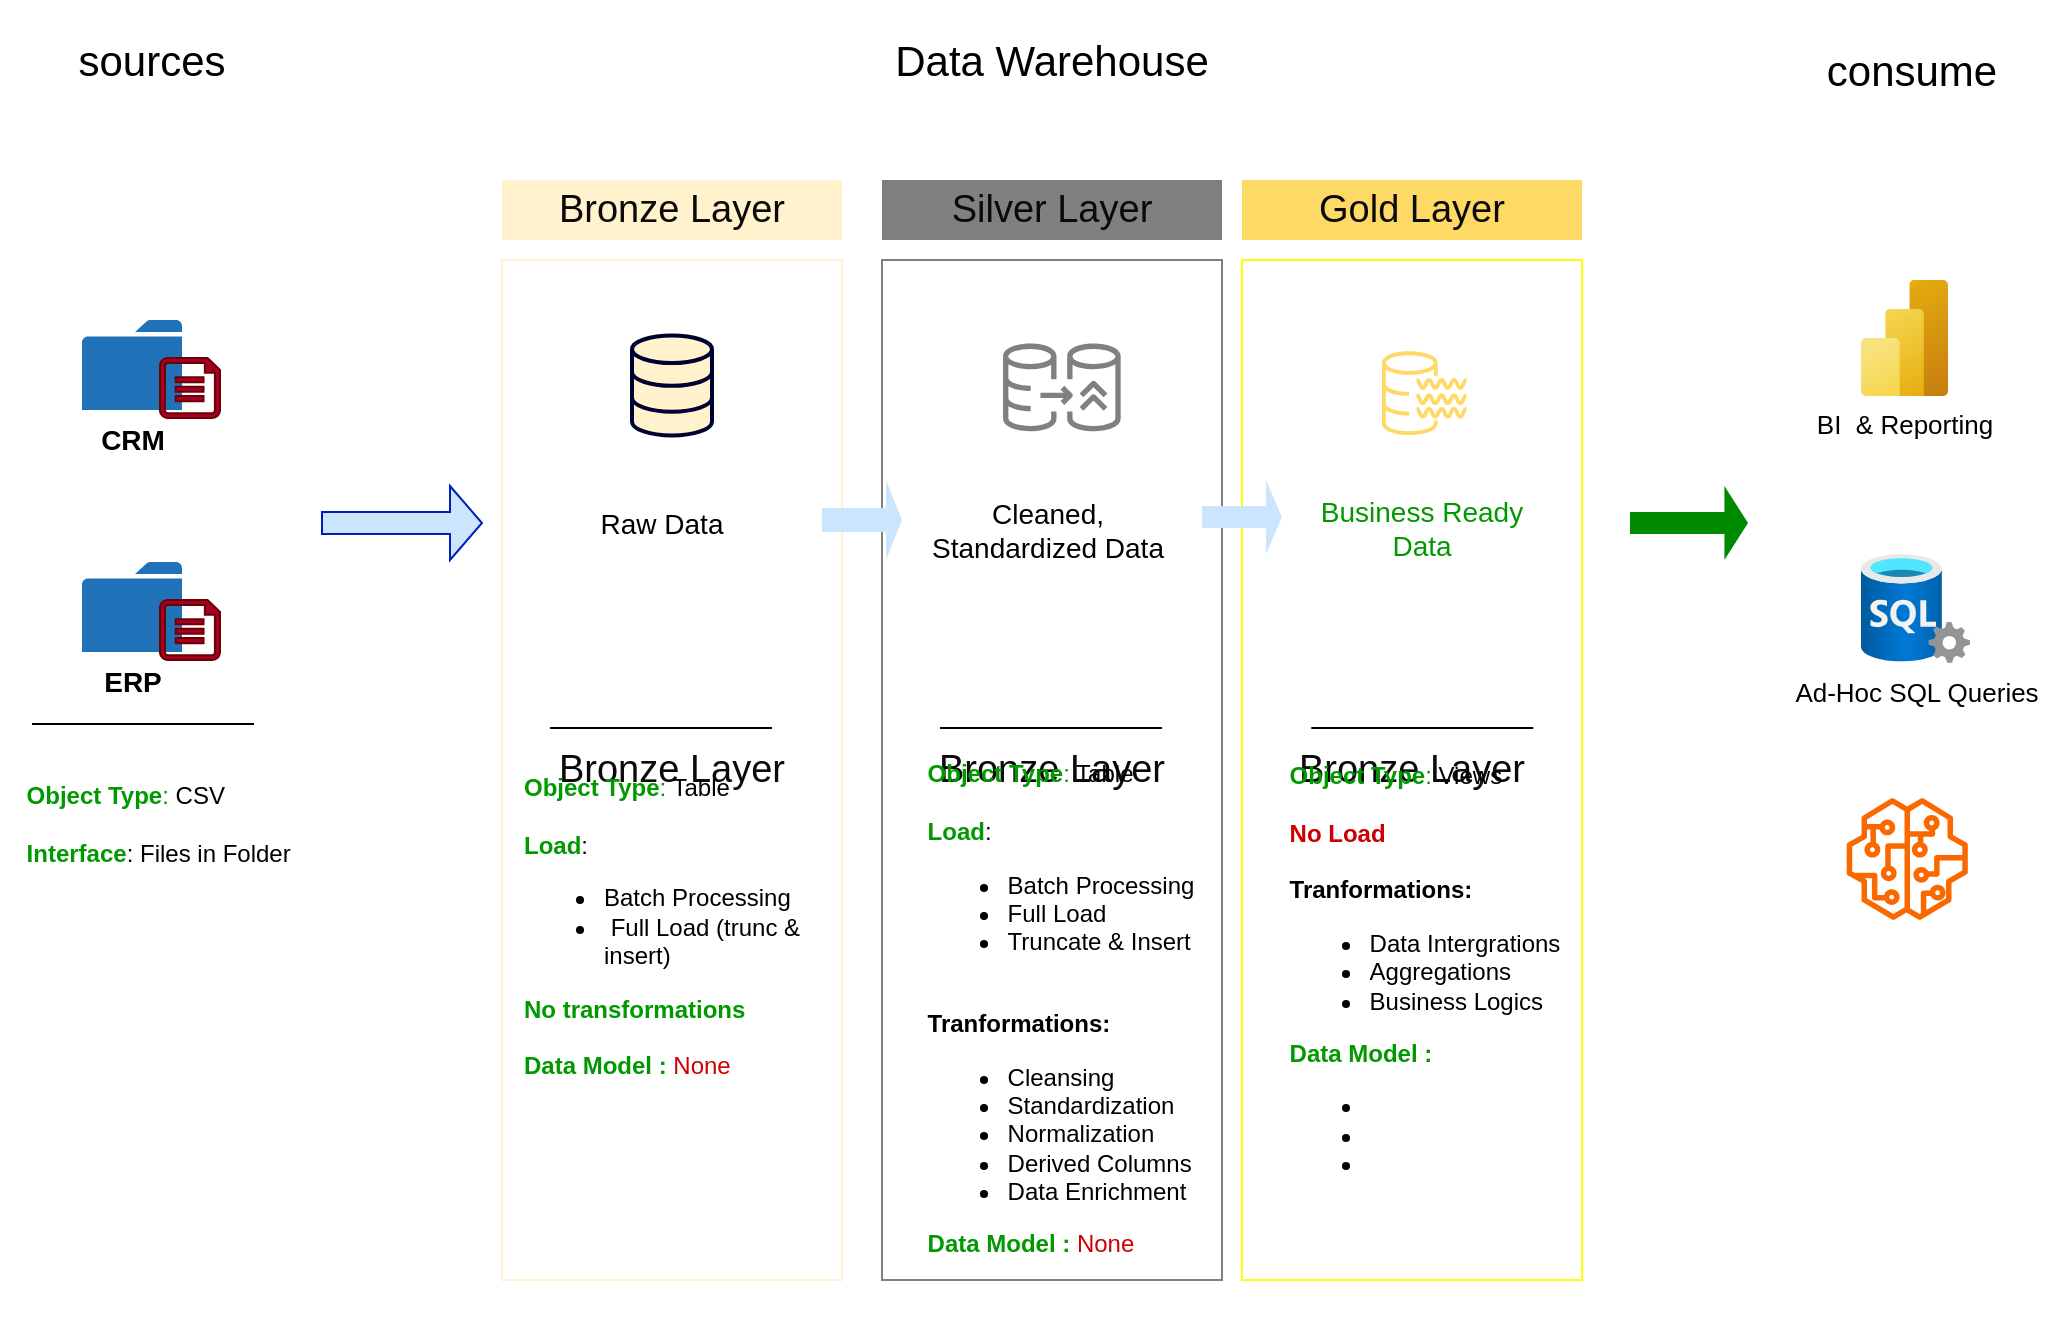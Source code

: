 <mxfile version="27.0.9">
  <diagram name="Page-1" id="rSZBfPDX22ubHevxgicU">
    <mxGraphModel dx="1180" dy="1192" grid="1" gridSize="10" guides="1" tooltips="1" connect="1" arrows="0" fold="1" page="1" pageScale="1" pageWidth="1100" pageHeight="850" math="0" shadow="0">
      <root>
        <mxCell id="0" />
        <mxCell id="1" parent="0" />
        <mxCell id="gTGA4RBysr7h16sZt1Db-3" value="" style="rounded=0;whiteSpace=wrap;html=1;fillColor=none;dashed=1;strokeColor=#FFFFFF;" vertex="1" parent="1">
          <mxGeometry x="20" y="200" width="150" height="610" as="geometry" />
        </mxCell>
        <mxCell id="gTGA4RBysr7h16sZt1Db-4" value="&lt;font style=&quot;font-size: 21px;&quot;&gt;sources&lt;/font&gt;" style="rounded=0;whiteSpace=wrap;html=1;strokeColor=none;fillColor=default;" vertex="1" parent="1">
          <mxGeometry x="35" y="160" width="120" height="60" as="geometry" />
        </mxCell>
        <mxCell id="gTGA4RBysr7h16sZt1Db-5" value="" style="rounded=0;whiteSpace=wrap;html=1;fillColor=none;dashed=1;strokeColor=#FFFFFF;" vertex="1" parent="1">
          <mxGeometry x="230" y="200" width="610" height="610" as="geometry" />
        </mxCell>
        <mxCell id="gTGA4RBysr7h16sZt1Db-6" value="&lt;font style=&quot;font-size: 21px;&quot;&gt;Data Warehouse&lt;/font&gt;" style="rounded=0;whiteSpace=wrap;html=1;strokeColor=none;fillColor=default;" vertex="1" parent="1">
          <mxGeometry x="425" y="160" width="240" height="60" as="geometry" />
        </mxCell>
        <mxCell id="gTGA4RBysr7h16sZt1Db-7" value="" style="rounded=0;whiteSpace=wrap;html=1;fillColor=none;dashed=1;strokeColor=#FFFFFF;" vertex="1" parent="1">
          <mxGeometry x="900" y="200" width="150" height="610" as="geometry" />
        </mxCell>
        <mxCell id="gTGA4RBysr7h16sZt1Db-8" value="&lt;font style=&quot;font-size: 21px;&quot;&gt;consume&lt;/font&gt;" style="rounded=0;whiteSpace=wrap;html=1;strokeColor=none;fillColor=default;" vertex="1" parent="1">
          <mxGeometry x="920" y="170" width="110" height="50" as="geometry" />
        </mxCell>
        <mxCell id="gTGA4RBysr7h16sZt1Db-9" value="&lt;font style=&quot;font-size: 19px; color: rgb(10, 10, 10);&quot;&gt;Bronze Layer&lt;/font&gt;" style="rounded=0;whiteSpace=wrap;html=1;strokeColor=none;fillColor=#FFF2CC;" vertex="1" parent="1">
          <mxGeometry x="270" y="250" width="170" height="30" as="geometry" />
        </mxCell>
        <mxCell id="gTGA4RBysr7h16sZt1Db-11" value="&lt;font style=&quot;font-size: 19px; color: rgb(10, 10, 10);&quot;&gt;Bronze Layer&lt;/font&gt;" style="rounded=0;whiteSpace=wrap;html=1;strokeColor=#FFF2CC;fillColor=none;" vertex="1" parent="1">
          <mxGeometry x="270" y="290" width="170" height="510" as="geometry" />
        </mxCell>
        <mxCell id="gTGA4RBysr7h16sZt1Db-14" value="&lt;font style=&quot;font-size: 19px; color: rgb(10, 10, 10);&quot;&gt;Silver Layer&lt;/font&gt;" style="rounded=0;whiteSpace=wrap;html=1;strokeColor=none;fillColor=#808080;" vertex="1" parent="1">
          <mxGeometry x="460" y="250" width="170" height="30" as="geometry" />
        </mxCell>
        <mxCell id="gTGA4RBysr7h16sZt1Db-15" value="&lt;font style=&quot;font-size: 19px; color: rgb(10, 10, 10);&quot;&gt;Bronze Layer&lt;/font&gt;" style="rounded=0;whiteSpace=wrap;html=1;strokeColor=#808080;fillColor=none;" vertex="1" parent="1">
          <mxGeometry x="460" y="290" width="170" height="510" as="geometry" />
        </mxCell>
        <mxCell id="gTGA4RBysr7h16sZt1Db-19" value="&lt;font style=&quot;font-size: 19px; color: rgb(10, 10, 10);&quot;&gt;Gold Layer&lt;/font&gt;" style="rounded=0;whiteSpace=wrap;html=1;strokeColor=none;fillColor=#FFD966;" vertex="1" parent="1">
          <mxGeometry x="640" y="250" width="170" height="30" as="geometry" />
        </mxCell>
        <mxCell id="gTGA4RBysr7h16sZt1Db-20" value="&lt;font style=&quot;font-size: 19px; color: rgb(10, 10, 10);&quot;&gt;Bronze Layer&lt;/font&gt;" style="rounded=0;whiteSpace=wrap;html=1;strokeColor=#FFFF00;fillColor=none;" vertex="1" parent="1">
          <mxGeometry x="640" y="290" width="170" height="510" as="geometry" />
        </mxCell>
        <mxCell id="gTGA4RBysr7h16sZt1Db-24" value="&lt;font style=&quot;font-size: 14px;&quot;&gt;&lt;b&gt;CRM&lt;/b&gt;&lt;/font&gt;" style="sketch=0;pointerEvents=1;shadow=0;dashed=0;html=1;strokeColor=none;labelPosition=center;verticalLabelPosition=bottom;verticalAlign=top;outlineConnect=0;align=center;shape=mxgraph.office.concepts.folder;fillColor=#2072B8;" vertex="1" parent="1">
          <mxGeometry x="60" y="320" width="50" height="45" as="geometry" />
        </mxCell>
        <mxCell id="gTGA4RBysr7h16sZt1Db-23" value="" style="verticalLabelPosition=bottom;html=1;verticalAlign=top;align=center;strokeColor=#6F0000;fillColor=#a20025;shape=mxgraph.azure.cloud_services_configuration_file;pointerEvents=1;fontColor=#ffffff;" vertex="1" parent="1">
          <mxGeometry x="99" y="339" width="30" height="30" as="geometry" />
        </mxCell>
        <mxCell id="gTGA4RBysr7h16sZt1Db-25" value="&lt;span style=&quot;font-size: 14px;&quot;&gt;&lt;b&gt;ERP&lt;/b&gt;&lt;/span&gt;" style="sketch=0;pointerEvents=1;shadow=0;dashed=0;html=1;strokeColor=none;labelPosition=center;verticalLabelPosition=bottom;verticalAlign=top;outlineConnect=0;align=center;shape=mxgraph.office.concepts.folder;fillColor=#2072B8;" vertex="1" parent="1">
          <mxGeometry x="60" y="441" width="50" height="45" as="geometry" />
        </mxCell>
        <mxCell id="gTGA4RBysr7h16sZt1Db-26" value="" style="verticalLabelPosition=bottom;html=1;verticalAlign=top;align=center;strokeColor=#6F0000;fillColor=#a20025;shape=mxgraph.azure.cloud_services_configuration_file;pointerEvents=1;fontColor=#ffffff;" vertex="1" parent="1">
          <mxGeometry x="99" y="460" width="30" height="30" as="geometry" />
        </mxCell>
        <mxCell id="gTGA4RBysr7h16sZt1Db-29" value="" style="endArrow=none;html=1;rounded=0;" edge="1" parent="1">
          <mxGeometry width="50" height="50" relative="1" as="geometry">
            <mxPoint x="35" y="522" as="sourcePoint" />
            <mxPoint x="115" y="522" as="targetPoint" />
            <Array as="points">
              <mxPoint x="146" y="522" />
            </Array>
          </mxGeometry>
        </mxCell>
        <mxCell id="gTGA4RBysr7h16sZt1Db-30" value="&lt;div style=&quot;text-align: left;&quot;&gt;&lt;font style=&quot;background-color: transparent; color: rgb(0, 153, 0);&quot;&gt;&lt;b&gt;Object Type&lt;/b&gt;:&lt;/font&gt;&lt;span style=&quot;background-color: transparent; color: light-dark(rgb(0, 0, 0), rgb(255, 255, 255));&quot;&gt; CSV&lt;/span&gt;&lt;/div&gt;&lt;div style=&quot;text-align: left;&quot;&gt;&lt;span style=&quot;background-color: transparent; color: light-dark(rgb(0, 0, 0), rgb(255, 255, 255));&quot;&gt;&lt;br&gt;&lt;/span&gt;&lt;/div&gt;&lt;div&gt;&lt;b&gt;&lt;font style=&quot;color: rgb(0, 153, 0);&quot;&gt;Interface&lt;/font&gt;&lt;/b&gt;: Files in Folder&amp;nbsp;&lt;div&gt;&lt;br&gt;&lt;/div&gt;&lt;/div&gt;" style="text;html=1;align=center;verticalAlign=middle;whiteSpace=wrap;rounded=0;" vertex="1" parent="1">
          <mxGeometry x="30" y="529" width="140" height="100" as="geometry" />
        </mxCell>
        <mxCell id="gTGA4RBysr7h16sZt1Db-36" value="" style="html=1;verticalLabelPosition=bottom;align=center;labelBackgroundColor=#ffffff;verticalAlign=top;strokeWidth=2;strokeColor=#000033;shadow=0;dashed=0;shape=mxgraph.ios7.icons.data;fillColor=#FFF2CC;" vertex="1" parent="1">
          <mxGeometry x="335" y="327.73" width="40" height="50" as="geometry" />
        </mxCell>
        <mxCell id="gTGA4RBysr7h16sZt1Db-37" value="" style="sketch=0;outlineConnect=0;fontColor=#232F3E;gradientColor=none;fillColor=#808080;strokeColor=none;dashed=0;verticalLabelPosition=bottom;verticalAlign=top;align=center;html=1;fontSize=12;fontStyle=0;aspect=fixed;pointerEvents=1;shape=mxgraph.aws4.rds_blue_green_deployments;" vertex="1" parent="1">
          <mxGeometry x="520.5" y="331.46" width="58.87" height="44.54" as="geometry" />
        </mxCell>
        <mxCell id="gTGA4RBysr7h16sZt1Db-39" value="" style="sketch=0;outlineConnect=0;fontColor=#232F3E;gradientColor=none;fillColor=#FFD966;strokeColor=none;dashed=0;verticalLabelPosition=bottom;verticalAlign=top;align=center;html=1;fontSize=12;fontStyle=0;aspect=fixed;pointerEvents=1;shape=mxgraph.aws4.data_lake_resource_icon;" vertex="1" parent="1">
          <mxGeometry x="710" y="335.46" width="42.27" height="42.27" as="geometry" />
        </mxCell>
        <mxCell id="gTGA4RBysr7h16sZt1Db-40" value="" style="shape=singleArrow;whiteSpace=wrap;html=1;fillColor=#CCE5FF;fontColor=#ffffff;strokeColor=#001DBC;" vertex="1" parent="1">
          <mxGeometry x="180" y="403" width="80" height="37" as="geometry" />
        </mxCell>
        <mxCell id="gTGA4RBysr7h16sZt1Db-41" value="" style="shape=singleArrow;whiteSpace=wrap;html=1;fillColor=#CCE5FF;fontColor=#ffffff;strokeColor=none;" vertex="1" parent="1">
          <mxGeometry x="430" y="400" width="40" height="40" as="geometry" />
        </mxCell>
        <mxCell id="gTGA4RBysr7h16sZt1Db-42" value="" style="shape=singleArrow;whiteSpace=wrap;html=1;fillColor=#CCE5FF;fontColor=#ffffff;strokeColor=none;" vertex="1" parent="1">
          <mxGeometry x="620" y="400" width="40" height="37" as="geometry" />
        </mxCell>
        <mxCell id="gTGA4RBysr7h16sZt1Db-44" value="" style="shape=singleArrow;whiteSpace=wrap;html=1;fillColor=#008a00;fontColor=#ffffff;strokeColor=none;" vertex="1" parent="1">
          <mxGeometry x="834" y="403" width="59" height="37" as="geometry" />
        </mxCell>
        <mxCell id="gTGA4RBysr7h16sZt1Db-45" value="&lt;font style=&quot;font-size: 14px;&quot;&gt;Raw Data&lt;/font&gt;" style="text;html=1;align=center;verticalAlign=middle;whiteSpace=wrap;rounded=0;" vertex="1" parent="1">
          <mxGeometry x="310" y="406.5" width="80" height="30" as="geometry" />
        </mxCell>
        <mxCell id="gTGA4RBysr7h16sZt1Db-46" value="&lt;font style=&quot;font-size: 14px;&quot;&gt;Cleaned, Standardized Data&lt;/font&gt;" style="text;html=1;align=center;verticalAlign=middle;whiteSpace=wrap;rounded=0;" vertex="1" parent="1">
          <mxGeometry x="483" y="400" width="120" height="50" as="geometry" />
        </mxCell>
        <mxCell id="gTGA4RBysr7h16sZt1Db-47" value="&lt;font style=&quot;font-size: 14px; color: rgb(0, 153, 0);&quot;&gt;Business Ready Data&lt;/font&gt;" style="text;html=1;align=center;verticalAlign=middle;whiteSpace=wrap;rounded=0;" vertex="1" parent="1">
          <mxGeometry x="670.14" y="398.5" width="120" height="50" as="geometry" />
        </mxCell>
        <mxCell id="gTGA4RBysr7h16sZt1Db-48" value="" style="endArrow=none;html=1;rounded=0;endSize=6;" edge="1" parent="1">
          <mxGeometry width="50" height="50" relative="1" as="geometry">
            <mxPoint x="294" y="524" as="sourcePoint" />
            <mxPoint x="374" y="524" as="targetPoint" />
            <Array as="points">
              <mxPoint x="405" y="524" />
            </Array>
          </mxGeometry>
        </mxCell>
        <mxCell id="gTGA4RBysr7h16sZt1Db-49" value="" style="endArrow=none;html=1;rounded=0;endSize=6;" edge="1" parent="1">
          <mxGeometry width="50" height="50" relative="1" as="geometry">
            <mxPoint x="489" y="524" as="sourcePoint" />
            <mxPoint x="569" y="524" as="targetPoint" />
            <Array as="points">
              <mxPoint x="600" y="524" />
            </Array>
          </mxGeometry>
        </mxCell>
        <mxCell id="gTGA4RBysr7h16sZt1Db-50" value="" style="endArrow=none;html=1;rounded=0;endSize=6;" edge="1" parent="1">
          <mxGeometry width="50" height="50" relative="1" as="geometry">
            <mxPoint x="674.64" y="524" as="sourcePoint" />
            <mxPoint x="754.64" y="524" as="targetPoint" />
            <Array as="points">
              <mxPoint x="785.64" y="524" />
            </Array>
          </mxGeometry>
        </mxCell>
        <mxCell id="gTGA4RBysr7h16sZt1Db-51" value="&lt;div style=&quot;text-align: left;&quot;&gt;&lt;font style=&quot;background-color: transparent; color: rgb(0, 153, 0);&quot;&gt;&lt;b&gt;Object Type&lt;/b&gt;:&lt;/font&gt;&lt;span style=&quot;background-color: transparent; color: light-dark(rgb(0, 0, 0), rgb(255, 255, 255));&quot;&gt; Table&lt;/span&gt;&lt;/div&gt;&lt;div style=&quot;text-align: left;&quot;&gt;&lt;span style=&quot;background-color: transparent; color: light-dark(rgb(0, 0, 0), rgb(255, 255, 255));&quot;&gt;&lt;br&gt;&lt;/span&gt;&lt;/div&gt;&lt;div style=&quot;text-align: left;&quot;&gt;&lt;b&gt;&lt;font style=&quot;color: rgb(0, 153, 0);&quot;&gt;Load&lt;/font&gt;&lt;/b&gt;:&amp;nbsp;&lt;/div&gt;&lt;div&gt;&lt;ul&gt;&lt;li style=&quot;text-align: left;&quot;&gt;Batch Processing&lt;/li&gt;&lt;li style=&quot;text-align: left;&quot;&gt;&amp;nbsp;Full Load (trunc &amp;amp; insert)&lt;/li&gt;&lt;/ul&gt;&lt;div style=&quot;text-align: left;&quot;&gt;&lt;font style=&quot;color: rgb(0, 153, 0);&quot;&gt;&lt;b&gt;No transformations&lt;/b&gt;&lt;/font&gt;&lt;/div&gt;&lt;div style=&quot;text-align: left;&quot;&gt;&lt;br&gt;&lt;/div&gt;&lt;div style=&quot;text-align: left;&quot;&gt;&lt;font style=&quot;color: rgb(0, 153, 0);&quot;&gt;&lt;b&gt;Data Model : &lt;/b&gt;&lt;/font&gt;&lt;font style=&quot;color: rgb(204, 0, 0);&quot;&gt;None&lt;/font&gt;&lt;/div&gt;&lt;div style=&quot;text-align: left;&quot;&gt;&lt;br&gt;&lt;/div&gt;&lt;div style=&quot;text-align: left;&quot;&gt;&lt;br&gt;&lt;/div&gt;&lt;div&gt;&lt;br&gt;&lt;/div&gt;&lt;/div&gt;" style="text;html=1;align=center;verticalAlign=middle;whiteSpace=wrap;rounded=0;" vertex="1" parent="1">
          <mxGeometry x="280" y="535" width="150" height="220" as="geometry" />
        </mxCell>
        <mxCell id="gTGA4RBysr7h16sZt1Db-52" value="&lt;div style=&quot;text-align: left;&quot;&gt;&lt;font style=&quot;background-color: transparent; color: rgb(0, 153, 0);&quot;&gt;&lt;b&gt;Object Type&lt;/b&gt;:&lt;/font&gt;&lt;span style=&quot;background-color: transparent; color: light-dark(rgb(0, 0, 0), rgb(255, 255, 255));&quot;&gt; Table&lt;/span&gt;&lt;/div&gt;&lt;div style=&quot;text-align: left;&quot;&gt;&lt;span style=&quot;background-color: transparent; color: light-dark(rgb(0, 0, 0), rgb(255, 255, 255));&quot;&gt;&lt;br&gt;&lt;/span&gt;&lt;/div&gt;&lt;div style=&quot;text-align: left;&quot;&gt;&lt;b&gt;&lt;font style=&quot;color: rgb(0, 153, 0);&quot;&gt;Load&lt;/font&gt;&lt;/b&gt;:&amp;nbsp;&lt;/div&gt;&lt;div&gt;&lt;ul&gt;&lt;li style=&quot;text-align: left;&quot;&gt;&lt;span style=&quot;background-color: transparent; color: light-dark(rgb(0, 0, 0), rgb(255, 255, 255));&quot;&gt;Batch Processing&lt;/span&gt;&lt;/li&gt;&lt;li style=&quot;text-align: left;&quot;&gt;&lt;span style=&quot;background-color: transparent; color: light-dark(rgb(0, 0, 0), rgb(255, 255, 255));&quot;&gt;Full Load&lt;/span&gt;&lt;/li&gt;&lt;li style=&quot;text-align: left;&quot;&gt;&lt;span style=&quot;background-color: transparent; color: light-dark(rgb(0, 0, 0), rgb(255, 255, 255));&quot;&gt;Truncate &amp;amp; Insert&lt;/span&gt;&lt;/li&gt;&lt;/ul&gt;&lt;/div&gt;&lt;div&gt;&lt;br&gt;&lt;/div&gt;&lt;div&gt;&lt;div style=&quot;text-align: left;&quot;&gt;&lt;span style=&quot;background-color: transparent;&quot;&gt;&lt;font style=&quot;color: light-dark(rgb(0, 0, 0), rgb(0, 153, 0));&quot;&gt;&lt;b&gt;Tranformations:&lt;/b&gt;&lt;/font&gt;&lt;/span&gt;&lt;/div&gt;&lt;div style=&quot;&quot;&gt;&lt;ul&gt;&lt;li style=&quot;text-align: left;&quot;&gt;&lt;span style=&quot;background-color: transparent; color: light-dark(rgb(0, 0, 0), rgb(255, 255, 255));&quot;&gt;Cleansing&lt;/span&gt;&lt;/li&gt;&lt;li style=&quot;text-align: left;&quot;&gt;&lt;span style=&quot;background-color: transparent; color: light-dark(rgb(0, 0, 0), rgb(255, 255, 255));&quot;&gt;Standardization&lt;/span&gt;&lt;/li&gt;&lt;li style=&quot;text-align: left;&quot;&gt;&lt;span style=&quot;background-color: transparent; color: light-dark(rgb(0, 0, 0), rgb(255, 255, 255));&quot;&gt;Normalization&lt;/span&gt;&lt;/li&gt;&lt;li style=&quot;text-align: left;&quot;&gt;&lt;span style=&quot;background-color: transparent; color: light-dark(rgb(0, 0, 0), rgb(255, 255, 255));&quot;&gt;Derived Columns&lt;/span&gt;&lt;/li&gt;&lt;li style=&quot;text-align: left;&quot;&gt;&lt;span style=&quot;background-color: transparent; color: light-dark(rgb(0, 0, 0), rgb(255, 255, 255));&quot;&gt;Data Enrichment&amp;nbsp;&lt;/span&gt;&lt;/li&gt;&lt;/ul&gt;&lt;/div&gt;&lt;div style=&quot;text-align: left;&quot;&gt;&lt;div&gt;&lt;font style=&quot;color: rgb(0, 153, 0);&quot;&gt;&lt;b&gt;Data Model :&amp;nbsp;&lt;/b&gt;&lt;/font&gt;&lt;font style=&quot;color: rgb(204, 0, 0);&quot;&gt;None&lt;/font&gt;&lt;/div&gt;&lt;div&gt;&lt;br&gt;&lt;/div&gt;&lt;/div&gt;&lt;/div&gt;&lt;div style=&quot;text-align: left;&quot;&gt;&lt;br&gt;&lt;/div&gt;" style="text;html=1;align=center;verticalAlign=middle;whiteSpace=wrap;rounded=0;" vertex="1" parent="1">
          <mxGeometry x="473.43" y="559" width="153" height="240" as="geometry" />
        </mxCell>
        <mxCell id="gTGA4RBysr7h16sZt1Db-53" value="&lt;div style=&quot;text-align: left;&quot;&gt;&lt;font style=&quot;background-color: transparent; color: rgb(0, 153, 0);&quot;&gt;&lt;b&gt;Object Type&lt;/b&gt;:&lt;/font&gt;&lt;span style=&quot;background-color: transparent; color: light-dark(rgb(0, 0, 0), rgb(255, 255, 255));&quot;&gt; Views&lt;/span&gt;&lt;/div&gt;&lt;div style=&quot;text-align: left;&quot;&gt;&lt;span style=&quot;background-color: transparent; color: light-dark(rgb(0, 0, 0), rgb(255, 255, 255));&quot;&gt;&lt;br&gt;&lt;/span&gt;&lt;/div&gt;&lt;div style=&quot;text-align: left;&quot;&gt;&lt;font style=&quot;color: rgb(204, 0, 0);&quot;&gt;&lt;b style=&quot;&quot;&gt;&lt;font&gt;No Load&lt;/font&gt;&lt;/b&gt;&lt;/font&gt;&lt;/div&gt;&lt;div&gt;&lt;br&gt;&lt;/div&gt;&lt;div&gt;&lt;div style=&quot;text-align: left;&quot;&gt;&lt;span style=&quot;background-color: transparent;&quot;&gt;&lt;font style=&quot;color: light-dark(rgb(0, 0, 0), rgb(0, 153, 0));&quot;&gt;&lt;b&gt;Tranformations:&lt;/b&gt;&lt;/font&gt;&lt;/span&gt;&lt;/div&gt;&lt;div style=&quot;&quot;&gt;&lt;ul&gt;&lt;li style=&quot;text-align: left;&quot;&gt;&lt;span style=&quot;background-color: transparent; color: light-dark(rgb(0, 0, 0), rgb(255, 255, 255));&quot;&gt;Data Intergrations&lt;/span&gt;&lt;/li&gt;&lt;li style=&quot;text-align: left;&quot;&gt;&lt;span style=&quot;background-color: transparent; color: light-dark(rgb(0, 0, 0), rgb(255, 255, 255));&quot;&gt;Aggregations&lt;/span&gt;&lt;/li&gt;&lt;li style=&quot;text-align: left;&quot;&gt;&lt;span style=&quot;background-color: transparent; color: light-dark(rgb(0, 0, 0), rgb(255, 255, 255));&quot;&gt;Business Logics&amp;nbsp;&lt;/span&gt;&lt;/li&gt;&lt;/ul&gt;&lt;/div&gt;&lt;div style=&quot;text-align: left;&quot;&gt;&lt;div&gt;&lt;font style=&quot;color: rgb(0, 153, 0);&quot;&gt;&lt;b&gt;Data Model :&amp;nbsp;&lt;/b&gt;&lt;/font&gt;&lt;/div&gt;&lt;div&gt;&lt;ul&gt;&lt;li&gt;&lt;font style=&quot;color: rgb(255, 255, 255);&quot;&gt;&lt;b style=&quot;&quot;&gt;Star&lt;/b&gt;&amp;nbsp;Schema&lt;/font&gt;&lt;/li&gt;&lt;li&gt;&lt;font style=&quot;color: rgb(255, 255, 255);&quot;&gt;Flat table&lt;/font&gt;&lt;/li&gt;&lt;li&gt;&lt;font style=&quot;color: rgb(255, 255, 255);&quot;&gt;Aggregated Table&lt;/font&gt;&lt;/li&gt;&lt;/ul&gt;&lt;/div&gt;&lt;div&gt;&lt;br&gt;&lt;/div&gt;&lt;/div&gt;&lt;/div&gt;&lt;div style=&quot;text-align: left;&quot;&gt;&lt;br&gt;&lt;/div&gt;" style="text;html=1;align=center;verticalAlign=middle;whiteSpace=wrap;rounded=0;" vertex="1" parent="1">
          <mxGeometry x="655" y="545" width="153" height="240" as="geometry" />
        </mxCell>
        <mxCell id="gTGA4RBysr7h16sZt1Db-54" value="&lt;font style=&quot;font-size: 13px;&quot;&gt;BI&amp;nbsp; &amp;amp; Reporting&lt;/font&gt;" style="image;aspect=fixed;html=1;points=[];align=center;fontSize=12;image=img/lib/azure2/analytics/Power_BI_Embedded.svg;" vertex="1" parent="1">
          <mxGeometry x="949.5" y="300" width="43.5" height="58" as="geometry" />
        </mxCell>
        <mxCell id="gTGA4RBysr7h16sZt1Db-55" value="&lt;font style=&quot;font-size: 13px;&quot;&gt;Ad-Hoc SQL Queries&lt;/font&gt;" style="image;aspect=fixed;html=1;points=[];align=center;fontSize=12;image=img/lib/azure2/databases/SQL_Server.svg;" vertex="1" parent="1">
          <mxGeometry x="949.5" y="437" width="54.5" height="54.5" as="geometry" />
        </mxCell>
        <mxCell id="gTGA4RBysr7h16sZt1Db-56" value="&lt;font style=&quot;font-size: 13px; color: rgb(255, 255, 255);&quot;&gt;Machine Learning&lt;/font&gt;" style="sketch=0;outlineConnect=0;fontColor=#000000;fillColor=#fa6800;strokeColor=#C73500;dashed=0;verticalLabelPosition=bottom;verticalAlign=top;align=center;html=1;fontSize=12;fontStyle=0;aspect=fixed;pointerEvents=1;shape=mxgraph.aws4.sagemaker_model;" vertex="1" parent="1">
          <mxGeometry x="942.13" y="559" width="61" height="61" as="geometry" />
        </mxCell>
      </root>
    </mxGraphModel>
  </diagram>
</mxfile>
